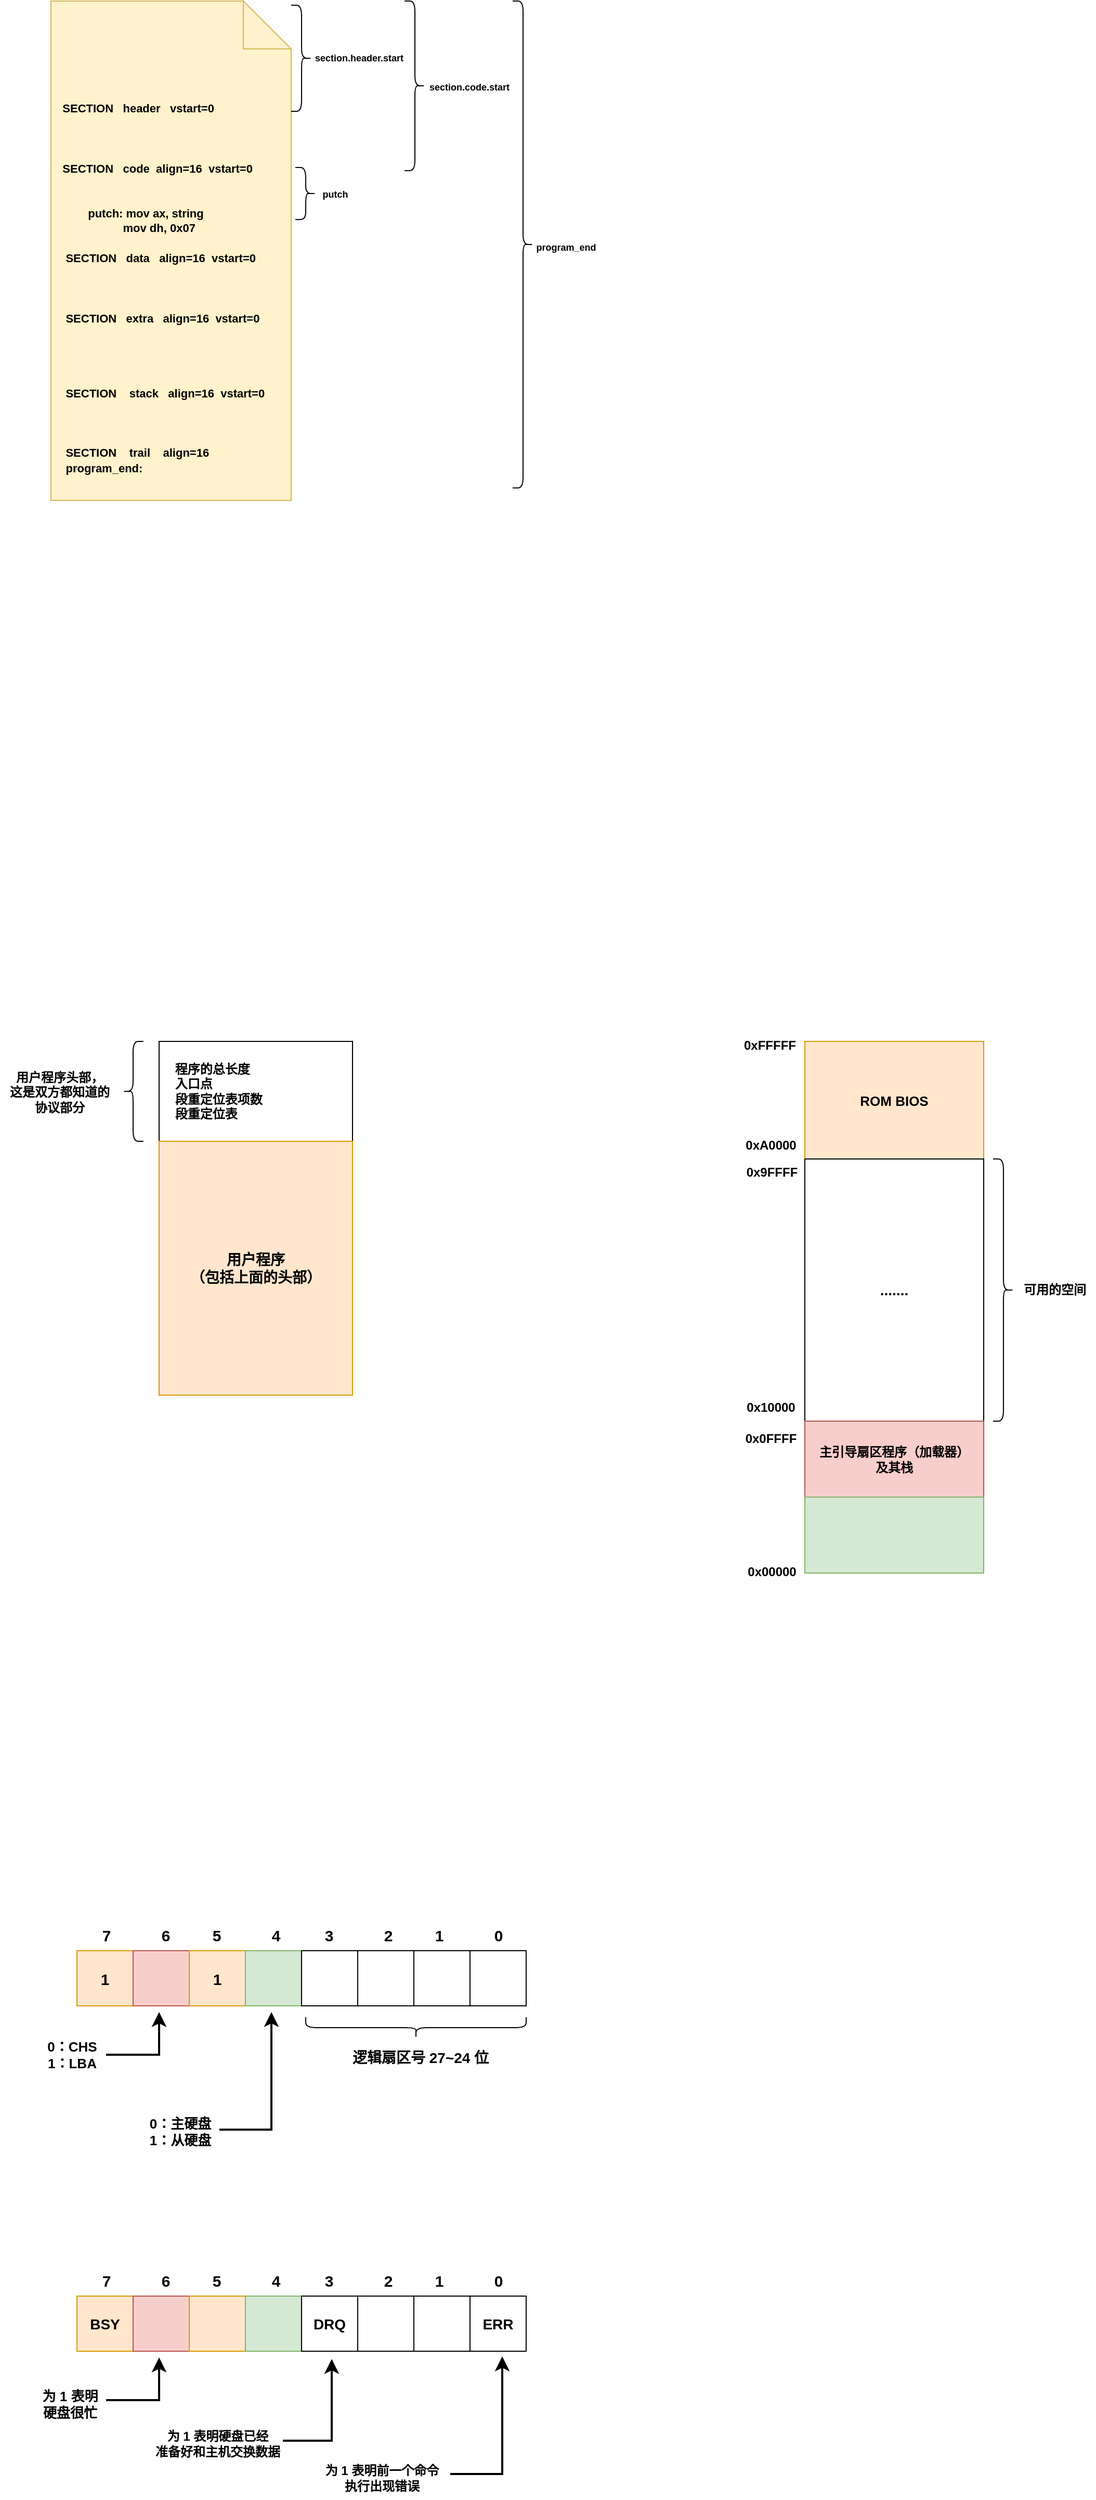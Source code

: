 <mxfile version="21.2.8" type="device">
  <diagram name="第 1 页" id="Pwoi8b4oFiyhX782Uqtp">
    <mxGraphModel dx="714" dy="418" grid="0" gridSize="10" guides="1" tooltips="1" connect="1" arrows="1" fold="1" page="1" pageScale="1" pageWidth="3300" pageHeight="4681" math="0" shadow="0">
      <root>
        <mxCell id="0" />
        <mxCell id="1" parent="0" />
        <mxCell id="eU7qqHYA3062BNWfoqlt-1" value="&lt;b style=&quot;font-size: 11px;&quot;&gt;&lt;font style=&quot;font-size: 11px;&quot;&gt;&lt;br&gt;&amp;nbsp; &amp;nbsp; &amp;nbsp; &amp;nbsp;&lt;br&gt;&lt;br&gt;&amp;nbsp; &amp;nbsp;SECTION&amp;nbsp; &amp;nbsp;header&amp;nbsp; &amp;nbsp;vstart=0&lt;br&gt;&lt;br&gt;&amp;nbsp; &amp;nbsp; &amp;nbsp; &amp;nbsp; &amp;nbsp; &amp;nbsp; &amp;nbsp; &amp;nbsp; &amp;nbsp; &amp;nbsp; &amp;nbsp;&lt;br&gt;&lt;br&gt;&amp;nbsp; &amp;nbsp;SECTION&amp;nbsp; &amp;nbsp;code&amp;nbsp; align=16&amp;nbsp; vstart=0&amp;nbsp;&amp;nbsp;&lt;br&gt;&lt;br&gt;&amp;nbsp; &amp;nbsp;  &lt;br&gt; &amp;nbsp; &amp;nbsp; &amp;nbsp; &amp;nbsp; &amp;nbsp; &amp;nbsp;putch: mov ax, string&lt;br&gt;&amp;nbsp; &amp;nbsp; &amp;nbsp; &amp;nbsp; &amp;nbsp; &amp;nbsp; &amp;nbsp; &amp;nbsp; &amp;nbsp; &amp;nbsp; &amp;nbsp; mov dh, 0x07&lt;br&gt;&lt;br&gt;&amp;nbsp; &amp;nbsp; SECTION&amp;nbsp; &amp;nbsp;data&amp;nbsp; &amp;nbsp;align=16&amp;nbsp; vstart=0&lt;br&gt;&lt;br&gt;&lt;br&gt;&lt;br&gt;&amp;nbsp; &amp;nbsp; SECTION&amp;nbsp; &amp;nbsp;extra&amp;nbsp; &amp;nbsp;align=16&amp;nbsp; vstart=0&lt;br style=&quot;border-color: var(--border-color);&quot;&gt; &lt;br&gt; &amp;nbsp; &amp;nbsp;&lt;br&gt;&lt;br&gt;&lt;/font&gt;&lt;/b&gt;&lt;span style=&quot;white-space: pre; font-size: 11px;&quot;&gt;&lt;b&gt;&lt;font style=&quot;font-size: 11px;&quot;&gt;&lt;br&gt;    SECTION    stack   align=16  vstart=0&lt;br&gt; &lt;br&gt;&lt;br&gt;&lt;br&gt;    SECTION    trail    align=16&lt;br&gt;    program_end:&lt;/font&gt;&lt;/b&gt;&lt;br&gt;&lt;/span&gt;" style="shape=note2;boundedLbl=1;whiteSpace=wrap;html=1;size=46;verticalAlign=top;align=left;fillColor=#fff2cc;strokeColor=#d6b656;" parent="1" vertex="1">
          <mxGeometry x="238" y="171" width="231" height="480" as="geometry" />
        </mxCell>
        <mxCell id="eU7qqHYA3062BNWfoqlt-5" value="&lt;b&gt;&lt;font style=&quot;font-size: 9px;&quot;&gt;section.header.start&lt;/font&gt;&lt;/b&gt;" style="text;html=1;align=center;verticalAlign=middle;resizable=0;points=[];autosize=1;strokeColor=none;fillColor=none;" parent="1" vertex="1">
          <mxGeometry x="482" y="212" width="103" height="26" as="geometry" />
        </mxCell>
        <mxCell id="eU7qqHYA3062BNWfoqlt-8" value="&lt;b&gt;&lt;font style=&quot;font-size: 9px;&quot;&gt;section.code.start&lt;/font&gt;&lt;/b&gt;" style="text;html=1;align=center;verticalAlign=middle;resizable=0;points=[];autosize=1;strokeColor=none;fillColor=none;" parent="1" vertex="1">
          <mxGeometry x="592" y="240" width="95" height="26" as="geometry" />
        </mxCell>
        <mxCell id="eU7qqHYA3062BNWfoqlt-10" value="" style="shape=curlyBracket;whiteSpace=wrap;html=1;rounded=1;flipH=1;labelPosition=right;verticalLabelPosition=middle;align=left;verticalAlign=middle;" parent="1" vertex="1">
          <mxGeometry x="469" y="175" width="20" height="102" as="geometry" />
        </mxCell>
        <mxCell id="eU7qqHYA3062BNWfoqlt-11" value="" style="shape=curlyBracket;whiteSpace=wrap;html=1;rounded=1;flipH=1;labelPosition=right;verticalLabelPosition=middle;align=left;verticalAlign=middle;" parent="1" vertex="1">
          <mxGeometry x="578" y="171" width="20" height="163" as="geometry" />
        </mxCell>
        <mxCell id="eU7qqHYA3062BNWfoqlt-13" value="" style="shape=curlyBracket;whiteSpace=wrap;html=1;rounded=1;flipH=1;labelPosition=right;verticalLabelPosition=middle;align=left;verticalAlign=middle;" parent="1" vertex="1">
          <mxGeometry x="473" y="331" width="20" height="50" as="geometry" />
        </mxCell>
        <mxCell id="eU7qqHYA3062BNWfoqlt-14" value="&lt;b&gt;&lt;font style=&quot;font-size: 9px;&quot;&gt;putch&lt;/font&gt;&lt;/b&gt;" style="text;html=1;align=center;verticalAlign=middle;resizable=0;points=[];autosize=1;strokeColor=none;fillColor=none;" parent="1" vertex="1">
          <mxGeometry x="489" y="343" width="43" height="26" as="geometry" />
        </mxCell>
        <mxCell id="eU7qqHYA3062BNWfoqlt-15" value="" style="shape=curlyBracket;whiteSpace=wrap;html=1;rounded=1;flipH=1;labelPosition=right;verticalLabelPosition=middle;align=left;verticalAlign=middle;" parent="1" vertex="1">
          <mxGeometry x="682" y="171" width="20" height="468" as="geometry" />
        </mxCell>
        <mxCell id="eU7qqHYA3062BNWfoqlt-17" value="&lt;font style=&quot;font-size: 9px;&quot;&gt;&lt;b&gt;program_end&lt;/b&gt;&lt;/font&gt;" style="text;html=1;align=center;verticalAlign=middle;resizable=0;points=[];autosize=1;strokeColor=none;fillColor=none;" parent="1" vertex="1">
          <mxGeometry x="695" y="393.5" width="76" height="26" as="geometry" />
        </mxCell>
        <mxCell id="n-hH0kZuh-ACeAebBSYg-1" value="&lt;b&gt;&amp;nbsp; &amp;nbsp; 程序的总长度&lt;br&gt;&amp;nbsp; &amp;nbsp; 入口点&lt;br&gt;&amp;nbsp; &amp;nbsp; 段重定位表项数&lt;br&gt;&amp;nbsp; &amp;nbsp; 段重定位表&lt;/b&gt;" style="rounded=0;whiteSpace=wrap;html=1;align=left;" parent="1" vertex="1">
          <mxGeometry x="342" y="1171" width="186" height="96" as="geometry" />
        </mxCell>
        <mxCell id="n-hH0kZuh-ACeAebBSYg-2" value="&lt;b&gt;&lt;font style=&quot;font-size: 14px;&quot;&gt;用户程序&lt;br&gt;（包括上面的头部）&lt;/font&gt;&lt;/b&gt;" style="rounded=0;whiteSpace=wrap;html=1;fillColor=#ffe6cc;strokeColor=#d79b00;" parent="1" vertex="1">
          <mxGeometry x="342" y="1267" width="186" height="244" as="geometry" />
        </mxCell>
        <mxCell id="n-hH0kZuh-ACeAebBSYg-3" value="" style="shape=curlyBracket;whiteSpace=wrap;html=1;rounded=1;labelPosition=left;verticalLabelPosition=middle;align=right;verticalAlign=middle;" parent="1" vertex="1">
          <mxGeometry x="307" y="1171" width="20" height="96" as="geometry" />
        </mxCell>
        <mxCell id="n-hH0kZuh-ACeAebBSYg-4" value="&lt;b&gt;&lt;font face=&quot;Lucida Console&quot;&gt;用户程序头部，&lt;br&gt;这是双方都知道的&lt;br&gt;协议部分&lt;/font&gt;&lt;/b&gt;" style="text;html=1;align=center;verticalAlign=middle;resizable=0;points=[];autosize=1;strokeColor=none;fillColor=none;" parent="1" vertex="1">
          <mxGeometry x="189" y="1190.5" width="114" height="58" as="geometry" />
        </mxCell>
        <mxCell id="n-hH0kZuh-ACeAebBSYg-5" value="&lt;b&gt;&lt;font style=&quot;font-size: 13px;&quot;&gt;ROM BIOS&lt;/font&gt;&lt;/b&gt;" style="rounded=0;whiteSpace=wrap;html=1;fillColor=#ffe6cc;strokeColor=#d79b00;" parent="1" vertex="1">
          <mxGeometry x="963" y="1171" width="172" height="113" as="geometry" />
        </mxCell>
        <mxCell id="n-hH0kZuh-ACeAebBSYg-6" value="&lt;b&gt;&lt;font style=&quot;font-size: 14px;&quot;&gt;.......&lt;/font&gt;&lt;/b&gt;" style="rounded=0;whiteSpace=wrap;html=1;" parent="1" vertex="1">
          <mxGeometry x="963" y="1284" width="172" height="252" as="geometry" />
        </mxCell>
        <mxCell id="n-hH0kZuh-ACeAebBSYg-7" value="&lt;b&gt;主引导扇区程序（加载器）&lt;br&gt;及其栈&lt;/b&gt;" style="rounded=0;whiteSpace=wrap;html=1;fillColor=#f8cecc;strokeColor=#b85450;" parent="1" vertex="1">
          <mxGeometry x="963" y="1536" width="172" height="73" as="geometry" />
        </mxCell>
        <mxCell id="n-hH0kZuh-ACeAebBSYg-8" value="" style="rounded=0;whiteSpace=wrap;html=1;fillColor=#d5e8d4;strokeColor=#82b366;" parent="1" vertex="1">
          <mxGeometry x="963" y="1609" width="172" height="73" as="geometry" />
        </mxCell>
        <mxCell id="n-hH0kZuh-ACeAebBSYg-9" value="&lt;b&gt;0x00000&lt;/b&gt;" style="text;html=1;align=center;verticalAlign=middle;resizable=0;points=[];autosize=1;strokeColor=none;fillColor=none;" parent="1" vertex="1">
          <mxGeometry x="898" y="1668" width="65" height="26" as="geometry" />
        </mxCell>
        <mxCell id="n-hH0kZuh-ACeAebBSYg-10" value="&lt;b&gt;0x0FFFF&lt;/b&gt;" style="text;html=1;align=center;verticalAlign=middle;resizable=0;points=[];autosize=1;strokeColor=none;fillColor=none;" parent="1" vertex="1">
          <mxGeometry x="896" y="1540" width="67" height="26" as="geometry" />
        </mxCell>
        <mxCell id="n-hH0kZuh-ACeAebBSYg-11" value="" style="shape=curlyBracket;whiteSpace=wrap;html=1;rounded=1;flipH=1;labelPosition=right;verticalLabelPosition=middle;align=left;verticalAlign=middle;" parent="1" vertex="1">
          <mxGeometry x="1144" y="1284" width="20" height="252" as="geometry" />
        </mxCell>
        <mxCell id="n-hH0kZuh-ACeAebBSYg-13" value="&lt;b&gt;可用的空间&lt;/b&gt;" style="text;html=1;align=center;verticalAlign=middle;resizable=0;points=[];autosize=1;strokeColor=none;fillColor=none;" parent="1" vertex="1">
          <mxGeometry x="1164" y="1397" width="78" height="26" as="geometry" />
        </mxCell>
        <mxCell id="n-hH0kZuh-ACeAebBSYg-14" value="&lt;b&gt;0x10000&lt;/b&gt;" style="text;html=1;align=center;verticalAlign=middle;resizable=0;points=[];autosize=1;strokeColor=none;fillColor=none;" parent="1" vertex="1">
          <mxGeometry x="897" y="1510" width="65" height="26" as="geometry" />
        </mxCell>
        <mxCell id="n-hH0kZuh-ACeAebBSYg-15" value="&lt;b&gt;0x9FFFF&lt;/b&gt;" style="text;html=1;align=center;verticalAlign=middle;resizable=0;points=[];autosize=1;strokeColor=none;fillColor=none;" parent="1" vertex="1">
          <mxGeometry x="897" y="1284" width="67" height="26" as="geometry" />
        </mxCell>
        <mxCell id="n-hH0kZuh-ACeAebBSYg-16" value="&lt;b&gt;0xA0000&lt;/b&gt;" style="text;html=1;align=center;verticalAlign=middle;resizable=0;points=[];autosize=1;strokeColor=none;fillColor=none;" parent="1" vertex="1">
          <mxGeometry x="896" y="1258" width="67" height="26" as="geometry" />
        </mxCell>
        <mxCell id="n-hH0kZuh-ACeAebBSYg-17" value="&lt;b&gt;0xFFFFF&lt;/b&gt;" style="text;html=1;align=center;verticalAlign=middle;resizable=0;points=[];autosize=1;strokeColor=none;fillColor=none;" parent="1" vertex="1">
          <mxGeometry x="895" y="1162" width="68" height="26" as="geometry" />
        </mxCell>
        <mxCell id="fDIzVZO8pv_HRBV_HdrS-1" value="&lt;font style=&quot;font-size: 15px;&quot;&gt;&lt;b&gt;1&lt;/b&gt;&lt;/font&gt;" style="rounded=0;whiteSpace=wrap;html=1;fillColor=#ffe6cc;strokeColor=#d79b00;" parent="1" vertex="1">
          <mxGeometry x="263" y="2045" width="54" height="53" as="geometry" />
        </mxCell>
        <mxCell id="fDIzVZO8pv_HRBV_HdrS-2" value="" style="rounded=0;whiteSpace=wrap;html=1;fillColor=#f8cecc;strokeColor=#b85450;" parent="1" vertex="1">
          <mxGeometry x="317" y="2045" width="54" height="53" as="geometry" />
        </mxCell>
        <mxCell id="fDIzVZO8pv_HRBV_HdrS-3" value="&lt;font style=&quot;font-size: 15px;&quot;&gt;&lt;b&gt;1&lt;/b&gt;&lt;/font&gt;" style="rounded=0;whiteSpace=wrap;html=1;fillColor=#ffe6cc;strokeColor=#d79b00;" parent="1" vertex="1">
          <mxGeometry x="371" y="2045" width="54" height="53" as="geometry" />
        </mxCell>
        <mxCell id="fDIzVZO8pv_HRBV_HdrS-4" value="" style="rounded=0;whiteSpace=wrap;html=1;fillColor=#d5e8d4;strokeColor=#82b366;" parent="1" vertex="1">
          <mxGeometry x="425" y="2045" width="54" height="53" as="geometry" />
        </mxCell>
        <mxCell id="fDIzVZO8pv_HRBV_HdrS-5" value="" style="rounded=0;whiteSpace=wrap;html=1;" parent="1" vertex="1">
          <mxGeometry x="479" y="2045" width="54" height="53" as="geometry" />
        </mxCell>
        <mxCell id="fDIzVZO8pv_HRBV_HdrS-6" value="" style="rounded=0;whiteSpace=wrap;html=1;" parent="1" vertex="1">
          <mxGeometry x="533" y="2045" width="54" height="53" as="geometry" />
        </mxCell>
        <mxCell id="fDIzVZO8pv_HRBV_HdrS-7" value="" style="rounded=0;whiteSpace=wrap;html=1;" parent="1" vertex="1">
          <mxGeometry x="587" y="2045" width="54" height="53" as="geometry" />
        </mxCell>
        <mxCell id="fDIzVZO8pv_HRBV_HdrS-8" value="" style="rounded=0;whiteSpace=wrap;html=1;" parent="1" vertex="1">
          <mxGeometry x="641" y="2045" width="54" height="53" as="geometry" />
        </mxCell>
        <mxCell id="fDIzVZO8pv_HRBV_HdrS-9" value="&lt;b&gt;&lt;font style=&quot;font-size: 15px;&quot;&gt;0&lt;/font&gt;&lt;/b&gt;" style="text;html=1;align=center;verticalAlign=middle;resizable=0;points=[];autosize=1;strokeColor=none;fillColor=none;" parent="1" vertex="1">
          <mxGeometry x="655" y="2015" width="26" height="30" as="geometry" />
        </mxCell>
        <mxCell id="fDIzVZO8pv_HRBV_HdrS-10" value="&lt;b&gt;&lt;font style=&quot;font-size: 15px;&quot;&gt;1&lt;/font&gt;&lt;/b&gt;" style="text;html=1;align=center;verticalAlign=middle;resizable=0;points=[];autosize=1;strokeColor=none;fillColor=none;" parent="1" vertex="1">
          <mxGeometry x="598" y="2015" width="26" height="30" as="geometry" />
        </mxCell>
        <mxCell id="fDIzVZO8pv_HRBV_HdrS-11" value="&lt;b&gt;&lt;font style=&quot;font-size: 15px;&quot;&gt;2&lt;/font&gt;&lt;/b&gt;" style="text;html=1;align=center;verticalAlign=middle;resizable=0;points=[];autosize=1;strokeColor=none;fillColor=none;" parent="1" vertex="1">
          <mxGeometry x="549" y="2015" width="26" height="30" as="geometry" />
        </mxCell>
        <mxCell id="fDIzVZO8pv_HRBV_HdrS-12" value="&lt;b&gt;&lt;font style=&quot;font-size: 15px;&quot;&gt;3&lt;/font&gt;&lt;/b&gt;" style="text;html=1;align=center;verticalAlign=middle;resizable=0;points=[];autosize=1;strokeColor=none;fillColor=none;" parent="1" vertex="1">
          <mxGeometry x="492" y="2015" width="26" height="30" as="geometry" />
        </mxCell>
        <mxCell id="fDIzVZO8pv_HRBV_HdrS-13" value="&lt;b&gt;&lt;font style=&quot;font-size: 15px;&quot;&gt;4&lt;/font&gt;&lt;/b&gt;" style="text;html=1;align=center;verticalAlign=middle;resizable=0;points=[];autosize=1;strokeColor=none;fillColor=none;" parent="1" vertex="1">
          <mxGeometry x="441" y="2015" width="26" height="30" as="geometry" />
        </mxCell>
        <mxCell id="fDIzVZO8pv_HRBV_HdrS-14" value="&lt;b&gt;&lt;font style=&quot;font-size: 15px;&quot;&gt;5&lt;/font&gt;&lt;/b&gt;" style="text;html=1;align=center;verticalAlign=middle;resizable=0;points=[];autosize=1;strokeColor=none;fillColor=none;" parent="1" vertex="1">
          <mxGeometry x="384" y="2015" width="26" height="30" as="geometry" />
        </mxCell>
        <mxCell id="fDIzVZO8pv_HRBV_HdrS-15" value="&lt;b&gt;&lt;font style=&quot;font-size: 15px;&quot;&gt;6&lt;/font&gt;&lt;/b&gt;" style="text;html=1;align=center;verticalAlign=middle;resizable=0;points=[];autosize=1;strokeColor=none;fillColor=none;" parent="1" vertex="1">
          <mxGeometry x="335" y="2015" width="26" height="30" as="geometry" />
        </mxCell>
        <mxCell id="fDIzVZO8pv_HRBV_HdrS-16" value="&lt;b&gt;&lt;font style=&quot;font-size: 15px;&quot;&gt;7&lt;/font&gt;&lt;/b&gt;" style="text;html=1;align=center;verticalAlign=middle;resizable=0;points=[];autosize=1;strokeColor=none;fillColor=none;" parent="1" vertex="1">
          <mxGeometry x="278" y="2015" width="26" height="30" as="geometry" />
        </mxCell>
        <mxCell id="fDIzVZO8pv_HRBV_HdrS-18" value="" style="shape=curlyBracket;whiteSpace=wrap;html=1;rounded=1;flipH=1;labelPosition=right;verticalLabelPosition=middle;align=left;verticalAlign=middle;rotation=90;" parent="1" vertex="1">
          <mxGeometry x="579" y="2013" width="20" height="212" as="geometry" />
        </mxCell>
        <mxCell id="fDIzVZO8pv_HRBV_HdrS-19" value="&lt;b&gt;&lt;font style=&quot;font-size: 14px;&quot;&gt;逻辑扇区号 27~24 位&lt;/font&gt;&lt;/b&gt;" style="text;html=1;align=center;verticalAlign=middle;resizable=0;points=[];autosize=1;strokeColor=none;fillColor=none;" parent="1" vertex="1">
          <mxGeometry x="518" y="2133" width="149" height="29" as="geometry" />
        </mxCell>
        <mxCell id="fDIzVZO8pv_HRBV_HdrS-20" value="" style="edgeStyle=segmentEdgeStyle;endArrow=classic;html=1;curved=0;rounded=0;endSize=8;startSize=8;fontSize=15;strokeWidth=2;" parent="1" edge="1">
          <mxGeometry width="50" height="50" relative="1" as="geometry">
            <mxPoint x="292" y="2146" as="sourcePoint" />
            <mxPoint x="342" y="2104" as="targetPoint" />
            <Array as="points">
              <mxPoint x="292" y="2145" />
              <mxPoint x="342" y="2145" />
            </Array>
          </mxGeometry>
        </mxCell>
        <mxCell id="fDIzVZO8pv_HRBV_HdrS-22" value="&lt;b style=&quot;font-size: 13px;&quot;&gt;0：CHS&lt;br&gt;1：LBA&lt;/b&gt;" style="text;html=1;align=center;verticalAlign=middle;resizable=0;points=[];autosize=1;strokeColor=none;fillColor=none;" parent="1" vertex="1">
          <mxGeometry x="225" y="2123" width="66" height="43" as="geometry" />
        </mxCell>
        <mxCell id="fDIzVZO8pv_HRBV_HdrS-23" value="" style="edgeStyle=segmentEdgeStyle;endArrow=classic;html=1;curved=0;rounded=0;endSize=8;startSize=8;fontSize=15;strokeWidth=2;" parent="1" edge="1">
          <mxGeometry width="50" height="50" relative="1" as="geometry">
            <mxPoint x="400" y="2217" as="sourcePoint" />
            <mxPoint x="450" y="2104" as="targetPoint" />
            <Array as="points">
              <mxPoint x="400" y="2217" />
              <mxPoint x="450" y="2217" />
            </Array>
          </mxGeometry>
        </mxCell>
        <mxCell id="fDIzVZO8pv_HRBV_HdrS-24" value="&lt;b style=&quot;font-size: 13px;&quot;&gt;0：主硬盘&lt;br&gt;1：从硬盘&lt;/b&gt;" style="text;html=1;align=center;verticalAlign=middle;resizable=0;points=[];autosize=1;strokeColor=none;fillColor=none;" parent="1" vertex="1">
          <mxGeometry x="323" y="2197" width="77" height="43" as="geometry" />
        </mxCell>
        <mxCell id="fDIzVZO8pv_HRBV_HdrS-25" value="&lt;b style=&quot;&quot;&gt;&lt;font style=&quot;font-size: 14px;&quot;&gt;BSY&lt;/font&gt;&lt;/b&gt;" style="rounded=0;whiteSpace=wrap;html=1;fillColor=#ffe6cc;strokeColor=#d79b00;" parent="1" vertex="1">
          <mxGeometry x="263" y="2377" width="54" height="53" as="geometry" />
        </mxCell>
        <mxCell id="fDIzVZO8pv_HRBV_HdrS-26" value="" style="rounded=0;whiteSpace=wrap;html=1;fillColor=#f8cecc;strokeColor=#b85450;" parent="1" vertex="1">
          <mxGeometry x="317" y="2377" width="54" height="53" as="geometry" />
        </mxCell>
        <mxCell id="fDIzVZO8pv_HRBV_HdrS-27" value="" style="rounded=0;whiteSpace=wrap;html=1;fillColor=#ffe6cc;strokeColor=#d79b00;" parent="1" vertex="1">
          <mxGeometry x="371" y="2377" width="54" height="53" as="geometry" />
        </mxCell>
        <mxCell id="fDIzVZO8pv_HRBV_HdrS-28" value="" style="rounded=0;whiteSpace=wrap;html=1;fillColor=#d5e8d4;strokeColor=#82b366;" parent="1" vertex="1">
          <mxGeometry x="425" y="2377" width="54" height="53" as="geometry" />
        </mxCell>
        <mxCell id="fDIzVZO8pv_HRBV_HdrS-29" value="&lt;font size=&quot;1&quot; style=&quot;&quot;&gt;&lt;b style=&quot;font-size: 14px;&quot;&gt;DRQ&lt;/b&gt;&lt;/font&gt;" style="rounded=0;whiteSpace=wrap;html=1;" parent="1" vertex="1">
          <mxGeometry x="479" y="2377" width="54" height="53" as="geometry" />
        </mxCell>
        <mxCell id="fDIzVZO8pv_HRBV_HdrS-30" value="" style="rounded=0;whiteSpace=wrap;html=1;" parent="1" vertex="1">
          <mxGeometry x="533" y="2377" width="54" height="53" as="geometry" />
        </mxCell>
        <mxCell id="fDIzVZO8pv_HRBV_HdrS-31" value="" style="rounded=0;whiteSpace=wrap;html=1;" parent="1" vertex="1">
          <mxGeometry x="587" y="2377" width="54" height="53" as="geometry" />
        </mxCell>
        <mxCell id="fDIzVZO8pv_HRBV_HdrS-32" value="&lt;b&gt;&lt;font style=&quot;font-size: 14px;&quot;&gt;ERR&lt;/font&gt;&lt;/b&gt;" style="rounded=0;whiteSpace=wrap;html=1;" parent="1" vertex="1">
          <mxGeometry x="641" y="2377" width="54" height="53" as="geometry" />
        </mxCell>
        <mxCell id="fDIzVZO8pv_HRBV_HdrS-33" value="&lt;b&gt;&lt;font style=&quot;font-size: 15px;&quot;&gt;0&lt;/font&gt;&lt;/b&gt;" style="text;html=1;align=center;verticalAlign=middle;resizable=0;points=[];autosize=1;strokeColor=none;fillColor=none;" parent="1" vertex="1">
          <mxGeometry x="655" y="2347" width="26" height="30" as="geometry" />
        </mxCell>
        <mxCell id="fDIzVZO8pv_HRBV_HdrS-34" value="&lt;b&gt;&lt;font style=&quot;font-size: 15px;&quot;&gt;1&lt;/font&gt;&lt;/b&gt;" style="text;html=1;align=center;verticalAlign=middle;resizable=0;points=[];autosize=1;strokeColor=none;fillColor=none;" parent="1" vertex="1">
          <mxGeometry x="598" y="2347" width="26" height="30" as="geometry" />
        </mxCell>
        <mxCell id="fDIzVZO8pv_HRBV_HdrS-35" value="&lt;b&gt;&lt;font style=&quot;font-size: 15px;&quot;&gt;2&lt;/font&gt;&lt;/b&gt;" style="text;html=1;align=center;verticalAlign=middle;resizable=0;points=[];autosize=1;strokeColor=none;fillColor=none;" parent="1" vertex="1">
          <mxGeometry x="549" y="2347" width="26" height="30" as="geometry" />
        </mxCell>
        <mxCell id="fDIzVZO8pv_HRBV_HdrS-36" value="&lt;b&gt;&lt;font style=&quot;font-size: 15px;&quot;&gt;3&lt;/font&gt;&lt;/b&gt;" style="text;html=1;align=center;verticalAlign=middle;resizable=0;points=[];autosize=1;strokeColor=none;fillColor=none;" parent="1" vertex="1">
          <mxGeometry x="492" y="2347" width="26" height="30" as="geometry" />
        </mxCell>
        <mxCell id="fDIzVZO8pv_HRBV_HdrS-37" value="&lt;b&gt;&lt;font style=&quot;font-size: 15px;&quot;&gt;4&lt;/font&gt;&lt;/b&gt;" style="text;html=1;align=center;verticalAlign=middle;resizable=0;points=[];autosize=1;strokeColor=none;fillColor=none;" parent="1" vertex="1">
          <mxGeometry x="441" y="2347" width="26" height="30" as="geometry" />
        </mxCell>
        <mxCell id="fDIzVZO8pv_HRBV_HdrS-38" value="&lt;b&gt;&lt;font style=&quot;font-size: 15px;&quot;&gt;5&lt;/font&gt;&lt;/b&gt;" style="text;html=1;align=center;verticalAlign=middle;resizable=0;points=[];autosize=1;strokeColor=none;fillColor=none;" parent="1" vertex="1">
          <mxGeometry x="384" y="2347" width="26" height="30" as="geometry" />
        </mxCell>
        <mxCell id="fDIzVZO8pv_HRBV_HdrS-39" value="&lt;b&gt;&lt;font style=&quot;font-size: 15px;&quot;&gt;6&lt;/font&gt;&lt;/b&gt;" style="text;html=1;align=center;verticalAlign=middle;resizable=0;points=[];autosize=1;strokeColor=none;fillColor=none;" parent="1" vertex="1">
          <mxGeometry x="335" y="2347" width="26" height="30" as="geometry" />
        </mxCell>
        <mxCell id="fDIzVZO8pv_HRBV_HdrS-40" value="&lt;b&gt;&lt;font style=&quot;font-size: 15px;&quot;&gt;7&lt;/font&gt;&lt;/b&gt;" style="text;html=1;align=center;verticalAlign=middle;resizable=0;points=[];autosize=1;strokeColor=none;fillColor=none;" parent="1" vertex="1">
          <mxGeometry x="278" y="2347" width="26" height="30" as="geometry" />
        </mxCell>
        <mxCell id="fDIzVZO8pv_HRBV_HdrS-43" value="" style="edgeStyle=segmentEdgeStyle;endArrow=classic;html=1;curved=0;rounded=0;endSize=8;startSize=8;fontSize=15;strokeWidth=2;" parent="1" edge="1">
          <mxGeometry width="50" height="50" relative="1" as="geometry">
            <mxPoint x="292" y="2478" as="sourcePoint" />
            <mxPoint x="342" y="2436" as="targetPoint" />
            <Array as="points">
              <mxPoint x="292" y="2477" />
              <mxPoint x="342" y="2477" />
            </Array>
          </mxGeometry>
        </mxCell>
        <mxCell id="fDIzVZO8pv_HRBV_HdrS-44" value="&lt;b style=&quot;font-size: 13px;&quot;&gt;为 1 表明&lt;br&gt;硬盘很忙&lt;br&gt;&lt;/b&gt;" style="text;html=1;align=center;verticalAlign=middle;resizable=0;points=[];autosize=1;strokeColor=none;fillColor=none;" parent="1" vertex="1">
          <mxGeometry x="220" y="2459" width="71" height="43" as="geometry" />
        </mxCell>
        <mxCell id="fDIzVZO8pv_HRBV_HdrS-45" value="" style="edgeStyle=segmentEdgeStyle;endArrow=classic;html=1;curved=0;rounded=0;endSize=8;startSize=8;fontSize=15;strokeWidth=2;" parent="1" edge="1">
          <mxGeometry width="50" height="50" relative="1" as="geometry">
            <mxPoint x="622" y="2548" as="sourcePoint" />
            <mxPoint x="672" y="2435" as="targetPoint" />
            <Array as="points">
              <mxPoint x="622" y="2548" />
              <mxPoint x="672" y="2548" />
            </Array>
          </mxGeometry>
        </mxCell>
        <mxCell id="fDIzVZO8pv_HRBV_HdrS-46" value="&lt;b style=&quot;&quot;&gt;&lt;font style=&quot;font-size: 12px;&quot;&gt;为 1 表明前一个命令&lt;br&gt;执行出现错误&lt;/font&gt;&lt;br&gt;&lt;/b&gt;" style="text;html=1;align=center;verticalAlign=middle;resizable=0;points=[];autosize=1;strokeColor=none;fillColor=none;" parent="1" vertex="1">
          <mxGeometry x="492" y="2531" width="127" height="41" as="geometry" />
        </mxCell>
        <mxCell id="fDIzVZO8pv_HRBV_HdrS-47" value="" style="edgeStyle=segmentEdgeStyle;endArrow=classic;html=1;curved=0;rounded=0;endSize=8;startSize=8;fontSize=15;strokeWidth=2;" parent="1" edge="1">
          <mxGeometry width="50" height="50" relative="1" as="geometry">
            <mxPoint x="461" y="2516" as="sourcePoint" />
            <mxPoint x="508" y="2437.5" as="targetPoint" />
            <Array as="points">
              <mxPoint x="461" y="2516" />
              <mxPoint x="508" y="2516" />
            </Array>
          </mxGeometry>
        </mxCell>
        <mxCell id="fDIzVZO8pv_HRBV_HdrS-48" value="&lt;b style=&quot;&quot;&gt;&lt;font style=&quot;font-size: 12px;&quot;&gt;为 1 表明硬盘已经&lt;br&gt;准备好和主机交换数据&lt;/font&gt;&lt;br&gt;&lt;/b&gt;" style="text;html=1;align=center;verticalAlign=middle;resizable=0;points=[];autosize=1;strokeColor=none;fillColor=none;" parent="1" vertex="1">
          <mxGeometry x="328.5" y="2498" width="138" height="41" as="geometry" />
        </mxCell>
      </root>
    </mxGraphModel>
  </diagram>
</mxfile>
